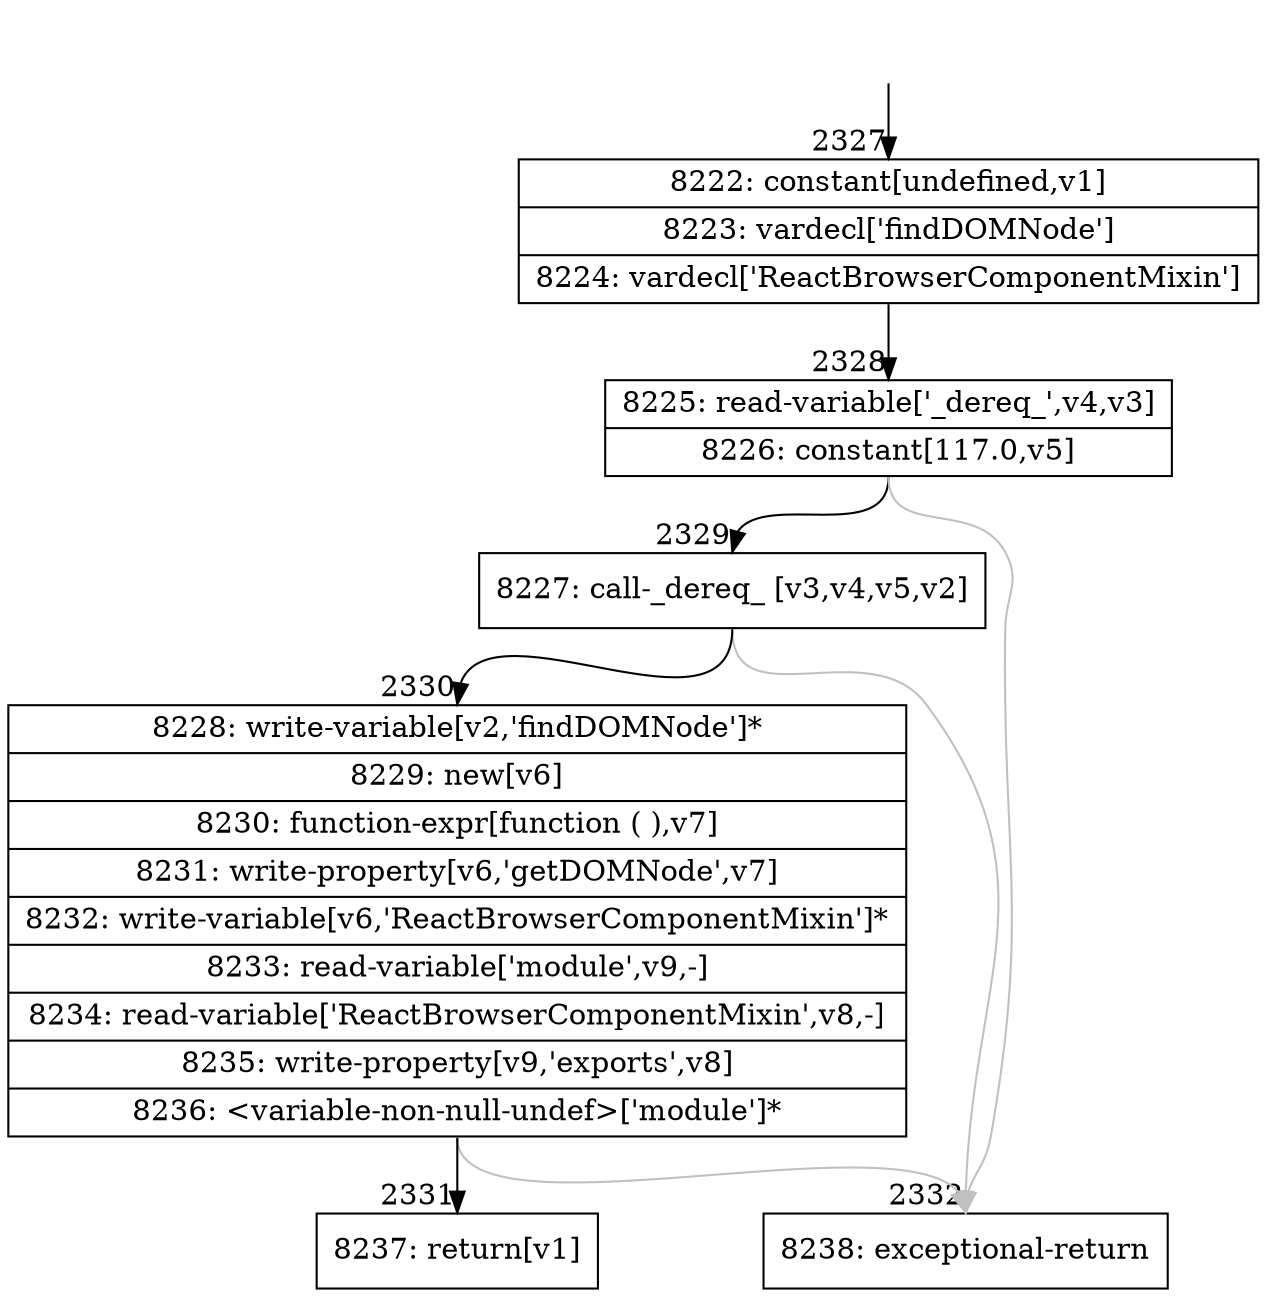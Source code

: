 digraph {
rankdir="TD"
BB_entry168[shape=none,label=""];
BB_entry168 -> BB2327 [tailport=s, headport=n, headlabel="    2327"]
BB2327 [shape=record label="{8222: constant[undefined,v1]|8223: vardecl['findDOMNode']|8224: vardecl['ReactBrowserComponentMixin']}" ] 
BB2327 -> BB2328 [tailport=s, headport=n, headlabel="      2328"]
BB2328 [shape=record label="{8225: read-variable['_dereq_',v4,v3]|8226: constant[117.0,v5]}" ] 
BB2328 -> BB2329 [tailport=s, headport=n, headlabel="      2329"]
BB2328 -> BB2332 [tailport=s, headport=n, color=gray, headlabel="      2332"]
BB2329 [shape=record label="{8227: call-_dereq_ [v3,v4,v5,v2]}" ] 
BB2329 -> BB2330 [tailport=s, headport=n, headlabel="      2330"]
BB2329 -> BB2332 [tailport=s, headport=n, color=gray]
BB2330 [shape=record label="{8228: write-variable[v2,'findDOMNode']*|8229: new[v6]|8230: function-expr[function ( ),v7]|8231: write-property[v6,'getDOMNode',v7]|8232: write-variable[v6,'ReactBrowserComponentMixin']*|8233: read-variable['module',v9,-]|8234: read-variable['ReactBrowserComponentMixin',v8,-]|8235: write-property[v9,'exports',v8]|8236: \<variable-non-null-undef\>['module']*}" ] 
BB2330 -> BB2331 [tailport=s, headport=n, headlabel="      2331"]
BB2330 -> BB2332 [tailport=s, headport=n, color=gray]
BB2331 [shape=record label="{8237: return[v1]}" ] 
BB2332 [shape=record label="{8238: exceptional-return}" ] 
//#$~ 4351
}
